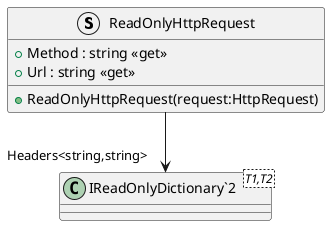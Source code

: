 @startuml
struct ReadOnlyHttpRequest {
    + ReadOnlyHttpRequest(request:HttpRequest)
    + Method : string <<get>>
    + Url : string <<get>>
}
class "IReadOnlyDictionary`2"<T1,T2> {
}
ReadOnlyHttpRequest --> "Headers<string,string>" "IReadOnlyDictionary`2"
@enduml
